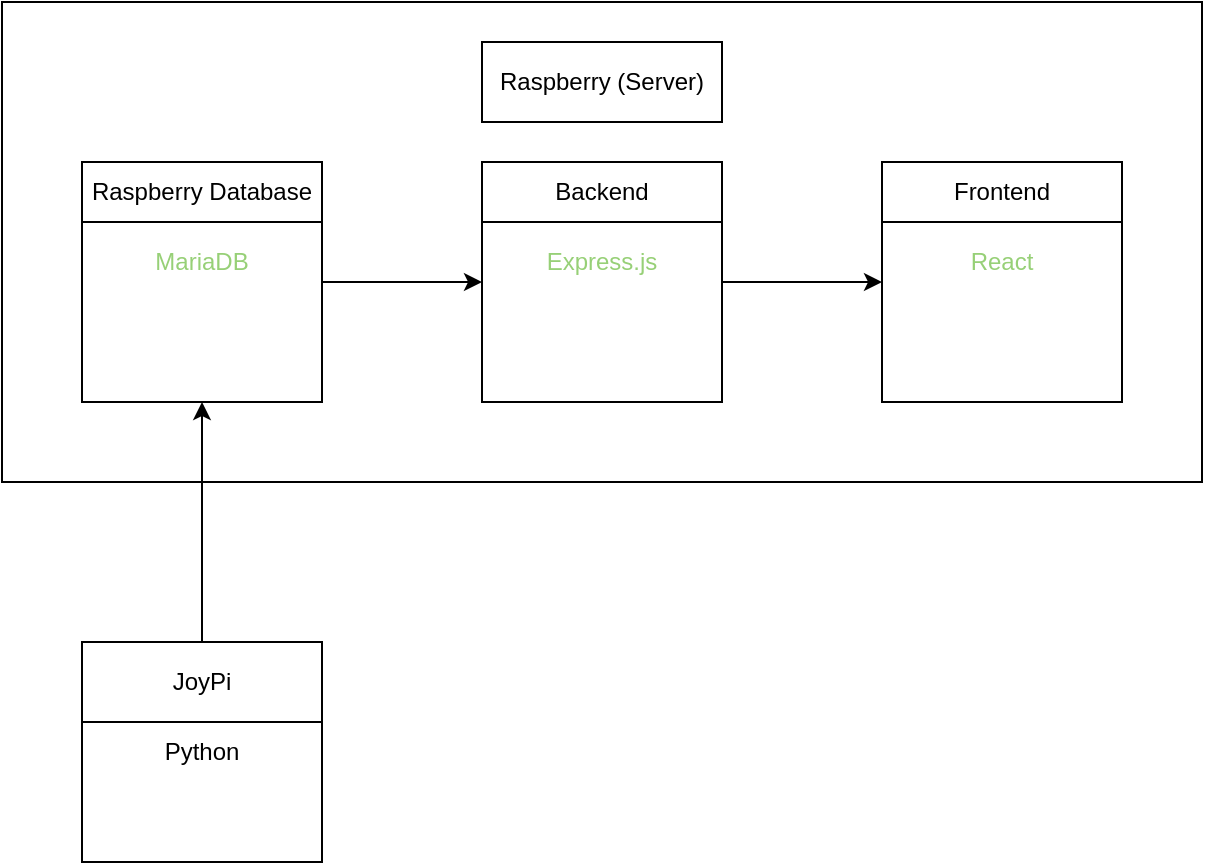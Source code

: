 <mxfile version="16.6.2" type="github">
  <diagram id="8N0BwDmGJMuKbO4q4aRS" name="Page-1">
    <mxGraphModel dx="1662" dy="794" grid="1" gridSize="10" guides="1" tooltips="1" connect="1" arrows="1" fold="1" page="1" pageScale="1" pageWidth="827" pageHeight="1169" math="0" shadow="0">
      <root>
        <mxCell id="0" />
        <mxCell id="1" parent="0" />
        <mxCell id="j-KVtAGFSYramSLd8h5h-1" value="" style="rounded=0;whiteSpace=wrap;html=1;" parent="1" vertex="1">
          <mxGeometry x="120" y="80" width="600" height="240" as="geometry" />
        </mxCell>
        <mxCell id="GqeZAz3800aBg80LGhv4-4" style="edgeStyle=orthogonalEdgeStyle;rounded=0;orthogonalLoop=1;jettySize=auto;html=1;entryX=0;entryY=0.5;entryDx=0;entryDy=0;" edge="1" parent="1" source="j-KVtAGFSYramSLd8h5h-7" target="j-KVtAGFSYramSLd8h5h-8">
          <mxGeometry relative="1" as="geometry" />
        </mxCell>
        <mxCell id="j-KVtAGFSYramSLd8h5h-7" value="" style="rounded=0;whiteSpace=wrap;html=1;" parent="1" vertex="1">
          <mxGeometry x="160" y="160" width="120" height="120" as="geometry" />
        </mxCell>
        <mxCell id="GqeZAz3800aBg80LGhv4-5" style="edgeStyle=orthogonalEdgeStyle;rounded=0;orthogonalLoop=1;jettySize=auto;html=1;entryX=0;entryY=0.5;entryDx=0;entryDy=0;" edge="1" parent="1" source="j-KVtAGFSYramSLd8h5h-8" target="j-KVtAGFSYramSLd8h5h-9">
          <mxGeometry relative="1" as="geometry" />
        </mxCell>
        <mxCell id="j-KVtAGFSYramSLd8h5h-8" value="" style="rounded=0;whiteSpace=wrap;html=1;" parent="1" vertex="1">
          <mxGeometry x="360" y="160" width="120" height="120" as="geometry" />
        </mxCell>
        <mxCell id="j-KVtAGFSYramSLd8h5h-9" value="" style="rounded=0;whiteSpace=wrap;html=1;" parent="1" vertex="1">
          <mxGeometry x="560" y="160" width="120" height="120" as="geometry" />
        </mxCell>
        <mxCell id="j-KVtAGFSYramSLd8h5h-10" value="Raspberry Database" style="rounded=0;whiteSpace=wrap;html=1;" parent="1" vertex="1">
          <mxGeometry x="160" y="160" width="120" height="30" as="geometry" />
        </mxCell>
        <mxCell id="j-KVtAGFSYramSLd8h5h-11" value="Backend" style="rounded=0;whiteSpace=wrap;html=1;" parent="1" vertex="1">
          <mxGeometry x="360" y="160" width="120" height="30" as="geometry" />
        </mxCell>
        <mxCell id="j-KVtAGFSYramSLd8h5h-12" value="Frontend" style="rounded=0;whiteSpace=wrap;html=1;" parent="1" vertex="1">
          <mxGeometry x="560" y="160" width="120" height="30" as="geometry" />
        </mxCell>
        <mxCell id="j-KVtAGFSYramSLd8h5h-13" value="Raspberry (Server)" style="rounded=0;whiteSpace=wrap;html=1;" parent="1" vertex="1">
          <mxGeometry x="360" y="100" width="120" height="40" as="geometry" />
        </mxCell>
        <mxCell id="j-KVtAGFSYramSLd8h5h-14" value="Python" style="rounded=0;whiteSpace=wrap;html=1;" parent="1" vertex="1">
          <mxGeometry x="160" y="400" width="120" height="110" as="geometry" />
        </mxCell>
        <mxCell id="j-KVtAGFSYramSLd8h5h-15" value="JoyPi" style="rounded=0;whiteSpace=wrap;html=1;" parent="1" vertex="1">
          <mxGeometry x="160" y="400" width="120" height="40" as="geometry" />
        </mxCell>
        <mxCell id="j-KVtAGFSYramSLd8h5h-16" value="" style="endArrow=classic;html=1;exitX=0.5;exitY=0;exitDx=0;exitDy=0;entryX=0.5;entryY=1;entryDx=0;entryDy=0;" parent="1" source="j-KVtAGFSYramSLd8h5h-15" target="j-KVtAGFSYramSLd8h5h-7" edge="1">
          <mxGeometry width="50" height="50" relative="1" as="geometry">
            <mxPoint x="390" y="430" as="sourcePoint" />
            <mxPoint x="440" y="380" as="targetPoint" />
          </mxGeometry>
        </mxCell>
        <mxCell id="j-KVtAGFSYramSLd8h5h-17" value="MariaDB" style="text;html=1;align=center;verticalAlign=middle;whiteSpace=wrap;rounded=0;fontColor=#97D077;" parent="1" vertex="1">
          <mxGeometry x="200" y="200" width="40" height="20" as="geometry" />
        </mxCell>
        <mxCell id="GqeZAz3800aBg80LGhv4-1" value="Express.js" style="text;html=1;align=center;verticalAlign=middle;whiteSpace=wrap;rounded=0;fontColor=#97D077;" vertex="1" parent="1">
          <mxGeometry x="390" y="200" width="60" height="20" as="geometry" />
        </mxCell>
        <mxCell id="GqeZAz3800aBg80LGhv4-2" value="React" style="text;html=1;align=center;verticalAlign=middle;whiteSpace=wrap;rounded=0;fontColor=#97D077;" vertex="1" parent="1">
          <mxGeometry x="590" y="200" width="60" height="20" as="geometry" />
        </mxCell>
      </root>
    </mxGraphModel>
  </diagram>
</mxfile>
